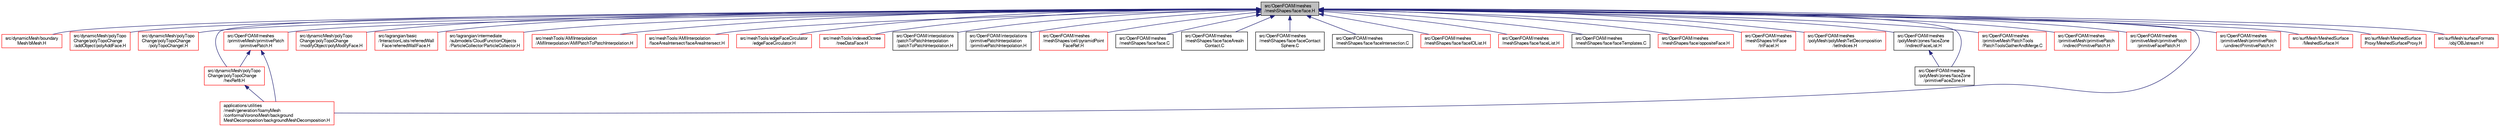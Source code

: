 digraph "src/OpenFOAM/meshes/meshShapes/face/face.H"
{
  bgcolor="transparent";
  edge [fontname="FreeSans",fontsize="10",labelfontname="FreeSans",labelfontsize="10"];
  node [fontname="FreeSans",fontsize="10",shape=record];
  Node1 [label="src/OpenFOAM/meshes\l/meshShapes/face/face.H",height=0.2,width=0.4,color="black", fillcolor="grey75", style="filled" fontcolor="black"];
  Node1 -> Node2 [dir="back",color="midnightblue",fontsize="10",style="solid",fontname="FreeSans"];
  Node2 [label="src/dynamicMesh/boundary\lMesh/bMesh.H",height=0.2,width=0.4,color="red",URL="$a04356.html"];
  Node1 -> Node3 [dir="back",color="midnightblue",fontsize="10",style="solid",fontname="FreeSans"];
  Node3 [label="src/dynamicMesh/polyTopo\lChange/polyTopoChange\l/addObject/polyAddFace.H",height=0.2,width=0.4,color="red",URL="$a04460.html"];
  Node1 -> Node4 [dir="back",color="midnightblue",fontsize="10",style="solid",fontname="FreeSans"];
  Node4 [label="src/dynamicMesh/polyTopo\lChange/polyTopoChange\l/polyTopoChangeI.H",height=0.2,width=0.4,color="red",URL="$a04482.html"];
  Node1 -> Node5 [dir="back",color="midnightblue",fontsize="10",style="solid",fontname="FreeSans"];
  Node5 [label="src/dynamicMesh/polyTopo\lChange/polyTopoChange\l/hexRef8.H",height=0.2,width=0.4,color="red",URL="$a04473.html"];
  Node5 -> Node6 [dir="back",color="midnightblue",fontsize="10",style="solid",fontname="FreeSans"];
  Node6 [label="applications/utilities\l/mesh/generation/foamyMesh\l/conformalVoronoiMesh/background\lMeshDecomposition/backgroundMeshDecomposition.H",height=0.2,width=0.4,color="red",URL="$a03586.html"];
  Node1 -> Node7 [dir="back",color="midnightblue",fontsize="10",style="solid",fontname="FreeSans"];
  Node7 [label="src/dynamicMesh/polyTopo\lChange/polyTopoChange\l/modifyObject/polyModifyFace.H",height=0.2,width=0.4,color="red",URL="$a04475.html"];
  Node1 -> Node8 [dir="back",color="midnightblue",fontsize="10",style="solid",fontname="FreeSans"];
  Node8 [label="src/lagrangian/basic\l/InteractionLists/referredWall\lFace/referredWallFace.H",height=0.2,width=0.4,color="red",URL="$a05899.html"];
  Node1 -> Node9 [dir="back",color="midnightblue",fontsize="10",style="solid",fontname="FreeSans"];
  Node9 [label="src/lagrangian/intermediate\l/submodels/CloudFunctionObjects\l/ParticleCollector/ParticleCollector.H",height=0.2,width=0.4,color="red",URL="$a06145.html"];
  Node1 -> Node10 [dir="back",color="midnightblue",fontsize="10",style="solid",fontname="FreeSans"];
  Node10 [label="src/meshTools/AMIInterpolation\l/AMIInterpolation/AMIPatchToPatchInterpolation.H",height=0.2,width=0.4,color="red",URL="$a06720.html"];
  Node1 -> Node11 [dir="back",color="midnightblue",fontsize="10",style="solid",fontname="FreeSans"];
  Node11 [label="src/meshTools/AMIInterpolation\l/faceAreaIntersect/faceAreaIntersect.H",height=0.2,width=0.4,color="red",URL="$a06722.html"];
  Node1 -> Node12 [dir="back",color="midnightblue",fontsize="10",style="solid",fontname="FreeSans"];
  Node12 [label="src/meshTools/edgeFaceCirculator\l/edgeFaceCirculator.H",height=0.2,width=0.4,color="red",URL="$a06803.html"];
  Node1 -> Node13 [dir="back",color="midnightblue",fontsize="10",style="solid",fontname="FreeSans"];
  Node13 [label="src/meshTools/indexedOctree\l/treeDataFace.H",height=0.2,width=0.4,color="red",URL="$a06808.html"];
  Node1 -> Node14 [dir="back",color="midnightblue",fontsize="10",style="solid",fontname="FreeSans"];
  Node14 [label="src/OpenFOAM/interpolations\l/patchToPatchInterpolation\l/patchToPatchInterpolation.H",height=0.2,width=0.4,color="black",URL="$a07788.html"];
  Node1 -> Node15 [dir="back",color="midnightblue",fontsize="10",style="solid",fontname="FreeSans"];
  Node15 [label="src/OpenFOAM/interpolations\l/primitivePatchInterpolation\l/primitivePatchInterpolation.H",height=0.2,width=0.4,color="black",URL="$a07792.html"];
  Node1 -> Node16 [dir="back",color="midnightblue",fontsize="10",style="solid",fontname="FreeSans"];
  Node16 [label="src/OpenFOAM/meshes\l/meshShapes/cell/pyramidPoint\lFaceRef.H",height=0.2,width=0.4,color="red",URL="$a08025.html"];
  Node1 -> Node17 [dir="back",color="midnightblue",fontsize="10",style="solid",fontname="FreeSans"];
  Node17 [label="src/OpenFOAM/meshes\l/meshShapes/face/face.C",height=0.2,width=0.4,color="black",URL="$a08065.html"];
  Node1 -> Node18 [dir="back",color="midnightblue",fontsize="10",style="solid",fontname="FreeSans"];
  Node18 [label="src/OpenFOAM/meshes\l/meshShapes/face/faceAreaIn\lContact.C",height=0.2,width=0.4,color="black",URL="$a08067.html"];
  Node1 -> Node19 [dir="back",color="midnightblue",fontsize="10",style="solid",fontname="FreeSans"];
  Node19 [label="src/OpenFOAM/meshes\l/meshShapes/face/faceContact\lSphere.C",height=0.2,width=0.4,color="black",URL="$a08068.html",tooltip="Return location of contact sphere on the face. "];
  Node1 -> Node20 [dir="back",color="midnightblue",fontsize="10",style="solid",fontname="FreeSans"];
  Node20 [label="src/OpenFOAM/meshes\l/meshShapes/face/faceIntersection.C",height=0.2,width=0.4,color="black",URL="$a08070.html"];
  Node1 -> Node21 [dir="back",color="midnightblue",fontsize="10",style="solid",fontname="FreeSans"];
  Node21 [label="src/OpenFOAM/meshes\l/meshShapes/face/faceIOList.H",height=0.2,width=0.4,color="red",URL="$a08072.html"];
  Node1 -> Node22 [dir="back",color="midnightblue",fontsize="10",style="solid",fontname="FreeSans"];
  Node22 [label="src/OpenFOAM/meshes\l/meshShapes/face/faceList.H",height=0.2,width=0.4,color="red",URL="$a08073.html"];
  Node1 -> Node23 [dir="back",color="midnightblue",fontsize="10",style="solid",fontname="FreeSans"];
  Node23 [label="src/OpenFOAM/meshes\l/meshShapes/face/faceTemplates.C",height=0.2,width=0.4,color="black",URL="$a08075.html"];
  Node1 -> Node24 [dir="back",color="midnightblue",fontsize="10",style="solid",fontname="FreeSans"];
  Node24 [label="src/OpenFOAM/meshes\l/meshShapes/face/oppositeFace.H",height=0.2,width=0.4,color="red",URL="$a08076.html"];
  Node1 -> Node25 [dir="back",color="midnightblue",fontsize="10",style="solid",fontname="FreeSans"];
  Node25 [label="src/OpenFOAM/meshes\l/meshShapes/triFace\l/triFaceI.H",height=0.2,width=0.4,color="red",URL="$a08082.html"];
  Node1 -> Node26 [dir="back",color="midnightblue",fontsize="10",style="solid",fontname="FreeSans"];
  Node26 [label="src/OpenFOAM/meshes\l/polyMesh/polyMeshTetDecomposition\l/tetIndices.H",height=0.2,width=0.4,color="red",URL="$a08180.html"];
  Node1 -> Node27 [dir="back",color="midnightblue",fontsize="10",style="solid",fontname="FreeSans"];
  Node27 [label="src/OpenFOAM/meshes\l/polyMesh/zones/faceZone\l/indirectFaceList.H",height=0.2,width=0.4,color="black",URL="$a08224.html"];
  Node27 -> Node28 [dir="back",color="midnightblue",fontsize="10",style="solid",fontname="FreeSans"];
  Node28 [label="src/OpenFOAM/meshes\l/polyMesh/zones/faceZone\l/primitiveFaceZone.H",height=0.2,width=0.4,color="black",URL="$a08225.html"];
  Node1 -> Node28 [dir="back",color="midnightblue",fontsize="10",style="solid",fontname="FreeSans"];
  Node1 -> Node29 [dir="back",color="midnightblue",fontsize="10",style="solid",fontname="FreeSans"];
  Node29 [label="src/OpenFOAM/meshes\l/primitiveMesh/PatchTools\l/PatchToolsGatherAndMerge.C",height=0.2,width=0.4,color="red",URL="$a08246.html"];
  Node1 -> Node30 [dir="back",color="midnightblue",fontsize="10",style="solid",fontname="FreeSans"];
  Node30 [label="src/OpenFOAM/meshes\l/primitiveMesh/primitivePatch\l/indirectPrimitivePatch.H",height=0.2,width=0.4,color="red",URL="$a08275.html"];
  Node1 -> Node31 [dir="back",color="midnightblue",fontsize="10",style="solid",fontname="FreeSans"];
  Node31 [label="src/OpenFOAM/meshes\l/primitiveMesh/primitivePatch\l/primitiveFacePatch.H",height=0.2,width=0.4,color="red",URL="$a08278.html"];
  Node1 -> Node32 [dir="back",color="midnightblue",fontsize="10",style="solid",fontname="FreeSans"];
  Node32 [label="src/OpenFOAM/meshes\l/primitiveMesh/primitivePatch\l/primitivePatch.H",height=0.2,width=0.4,color="red",URL="$a08281.html"];
  Node32 -> Node5 [dir="back",color="midnightblue",fontsize="10",style="solid",fontname="FreeSans"];
  Node32 -> Node6 [dir="back",color="midnightblue",fontsize="10",style="solid",fontname="FreeSans"];
  Node1 -> Node33 [dir="back",color="midnightblue",fontsize="10",style="solid",fontname="FreeSans"];
  Node33 [label="src/OpenFOAM/meshes\l/primitiveMesh/primitivePatch\l/uindirectPrimitivePatch.H",height=0.2,width=0.4,color="red",URL="$a08293.html"];
  Node1 -> Node34 [dir="back",color="midnightblue",fontsize="10",style="solid",fontname="FreeSans"];
  Node34 [label="src/surfMesh/MeshedSurface\l/MeshedSurface.H",height=0.2,width=0.4,color="red",URL="$a09330.html"];
  Node1 -> Node35 [dir="back",color="midnightblue",fontsize="10",style="solid",fontname="FreeSans"];
  Node35 [label="src/surfMesh/MeshedSurface\lProxy/MeshedSurfaceProxy.H",height=0.2,width=0.4,color="red",URL="$a09341.html"];
  Node1 -> Node36 [dir="back",color="midnightblue",fontsize="10",style="solid",fontname="FreeSans"];
  Node36 [label="src/surfMesh/surfaceFormats\l/obj/OBJstream.H",height=0.2,width=0.4,color="red",URL="$a09359.html"];
  Node1 -> Node6 [dir="back",color="midnightblue",fontsize="10",style="solid",fontname="FreeSans"];
}
